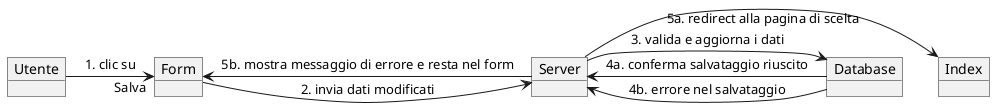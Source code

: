 @startuml Salvataggio_modifiche


object Utente
object Form
object Server
object Database
object Index

Utente -> Form : 1. clic su "Salva"
Form -> Server : 2. invia dati modificati
Server -> Database : 3. valida e aggiorna i dati

Database -> Server : 4a. conferma salvataggio riuscito
Server -> Index : 5a. redirect alla pagina di scelta

Database -> Server : 4b. errore nel salvataggio
Server -> Form : 5b. mostra messaggio di errore e resta nel form

@enduml
